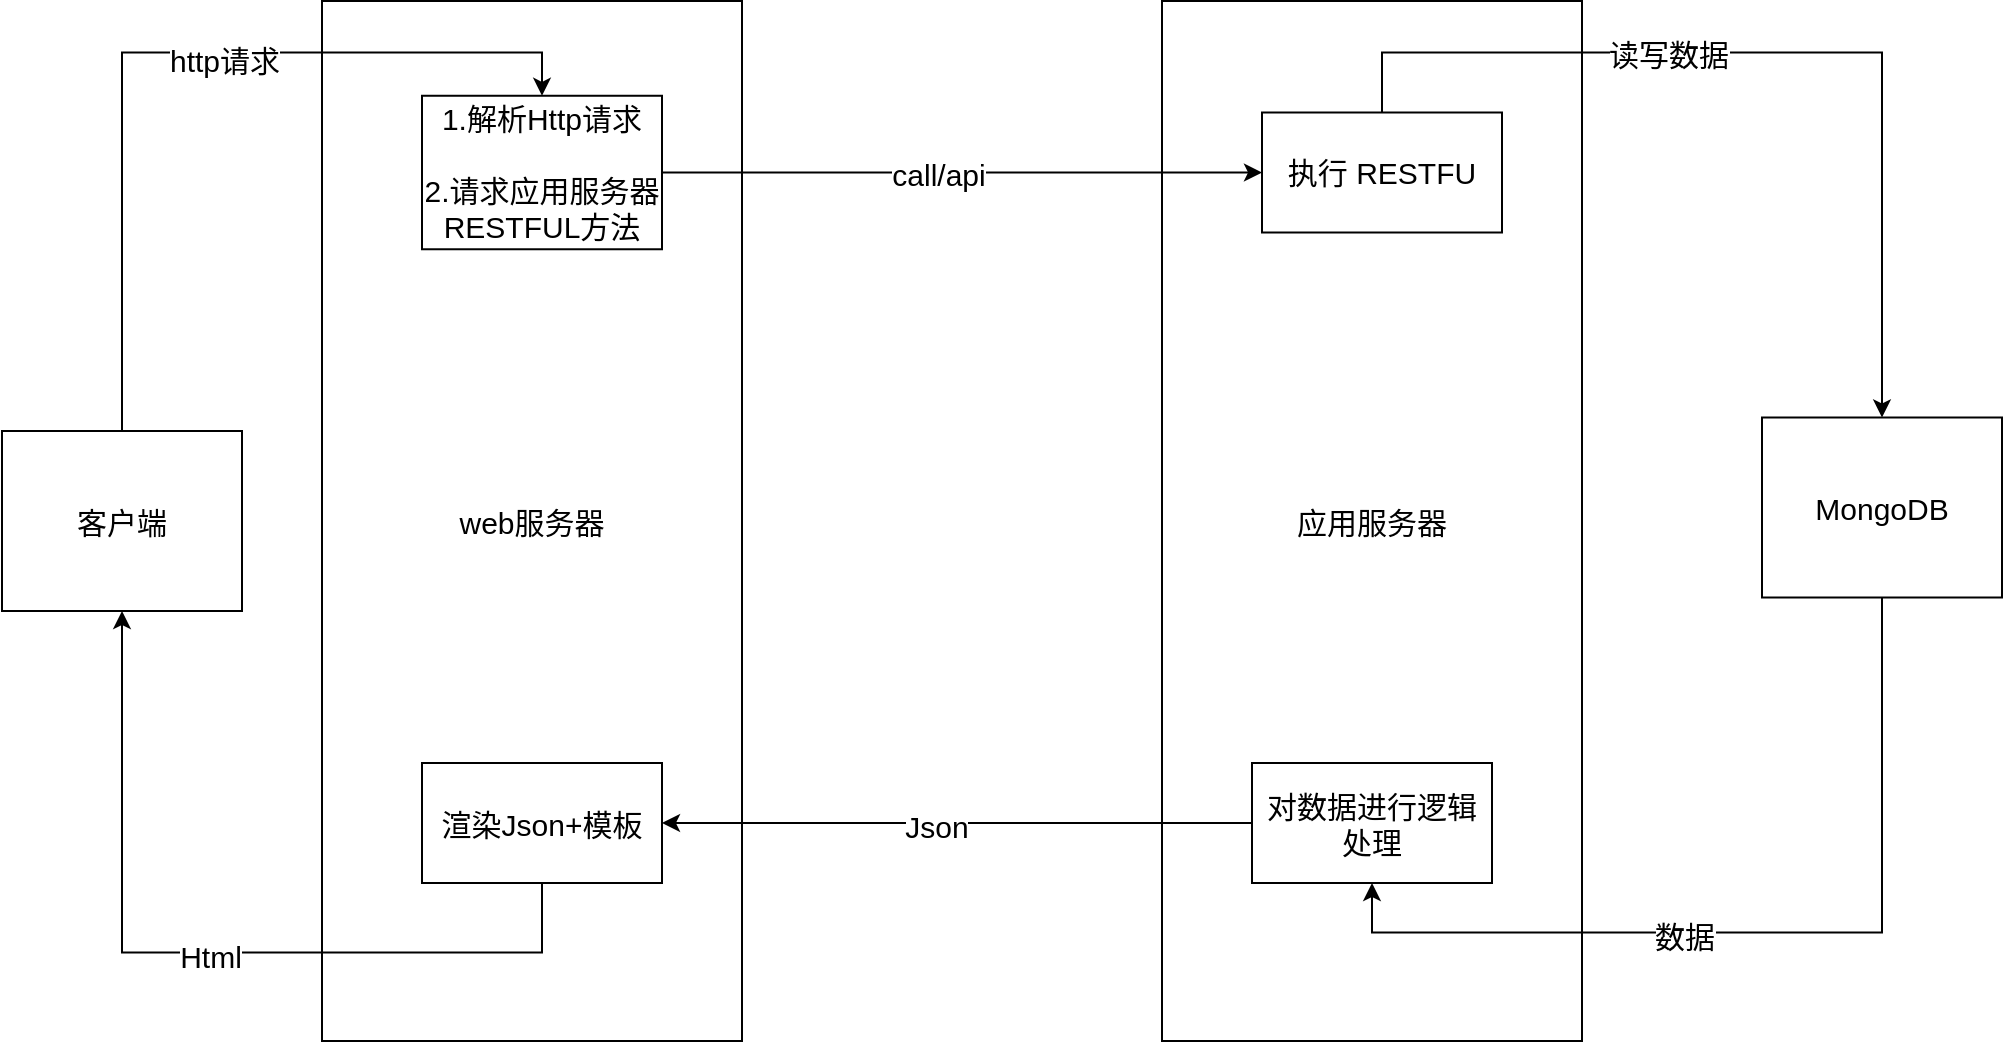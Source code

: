 <mxfile version="24.0.7" type="github">
  <diagram name="第 1 页" id="3jqgVAEYI5AMW_Z4iGE6">
    <mxGraphModel dx="1247" dy="1146" grid="1" gridSize="10" guides="1" tooltips="1" connect="1" arrows="1" fold="1" page="1" pageScale="1" pageWidth="827" pageHeight="1169" math="0" shadow="0">
      <root>
        <mxCell id="0" />
        <mxCell id="1" parent="0" />
        <mxCell id="DbeOD3L4Dj943Ovd567w-1" value="客户端" style="rounded=0;whiteSpace=wrap;html=1;fontSize=15;" vertex="1" parent="1">
          <mxGeometry x="1460" y="282.5" width="120" height="90" as="geometry" />
        </mxCell>
        <mxCell id="DbeOD3L4Dj943Ovd567w-2" value="web服务器" style="rounded=0;whiteSpace=wrap;html=1;fontSize=15;" vertex="1" parent="1">
          <mxGeometry x="1620" y="67.5" width="210" height="520" as="geometry" />
        </mxCell>
        <mxCell id="DbeOD3L4Dj943Ovd567w-3" value="1.解析Http请求&lt;br style=&quot;font-size: 15px;&quot;&gt;&lt;br style=&quot;font-size: 15px;&quot;&gt;2.请求应用服务器&lt;br style=&quot;font-size: 15px;&quot;&gt;RESTFUL方法" style="rounded=0;whiteSpace=wrap;html=1;fontSize=15;" vertex="1" parent="1">
          <mxGeometry x="1670" y="114.88" width="120" height="76.75" as="geometry" />
        </mxCell>
        <mxCell id="DbeOD3L4Dj943Ovd567w-4" value="渲染Json+模板" style="rounded=0;whiteSpace=wrap;html=1;fontSize=15;" vertex="1" parent="1">
          <mxGeometry x="1670" y="448.5" width="120" height="60" as="geometry" />
        </mxCell>
        <mxCell id="DbeOD3L4Dj943Ovd567w-5" value="应用服务器" style="rounded=0;whiteSpace=wrap;html=1;fontSize=15;" vertex="1" parent="1">
          <mxGeometry x="2040" y="67.5" width="210" height="520" as="geometry" />
        </mxCell>
        <mxCell id="DbeOD3L4Dj943Ovd567w-6" value="执行 RESTFU" style="rounded=0;whiteSpace=wrap;html=1;fontSize=15;" vertex="1" parent="1">
          <mxGeometry x="2090" y="123.25" width="120" height="60" as="geometry" />
        </mxCell>
        <mxCell id="DbeOD3L4Dj943Ovd567w-7" value="对数据进行逻辑处理" style="rounded=0;whiteSpace=wrap;html=1;fontSize=15;" vertex="1" parent="1">
          <mxGeometry x="2085" y="448.5" width="120" height="60" as="geometry" />
        </mxCell>
        <mxCell id="DbeOD3L4Dj943Ovd567w-8" value="MongoDB" style="rounded=0;whiteSpace=wrap;html=1;fontSize=15;" vertex="1" parent="1">
          <mxGeometry x="2340" y="275.75" width="120" height="90" as="geometry" />
        </mxCell>
        <mxCell id="DbeOD3L4Dj943Ovd567w-9" value="" style="endArrow=classic;html=1;rounded=0;exitX=0.5;exitY=0;exitDx=0;exitDy=0;entryX=0.5;entryY=0;entryDx=0;entryDy=0;fontSize=15;" edge="1" parent="1" source="DbeOD3L4Dj943Ovd567w-1" target="DbeOD3L4Dj943Ovd567w-3">
          <mxGeometry width="50" height="50" relative="1" as="geometry">
            <mxPoint x="1830" y="323.25" as="sourcePoint" />
            <mxPoint x="1860" y="93.25" as="targetPoint" />
            <Array as="points">
              <mxPoint x="1520" y="93.25" />
              <mxPoint x="1730" y="93.25" />
            </Array>
          </mxGeometry>
        </mxCell>
        <mxCell id="DbeOD3L4Dj943Ovd567w-10" value="http请求" style="edgeLabel;html=1;align=center;verticalAlign=middle;resizable=0;points=[];fontSize=15;" vertex="1" connectable="0" parent="DbeOD3L4Dj943Ovd567w-9">
          <mxGeometry x="0.137" y="-3" relative="1" as="geometry">
            <mxPoint as="offset" />
          </mxGeometry>
        </mxCell>
        <mxCell id="DbeOD3L4Dj943Ovd567w-11" value="" style="endArrow=classic;html=1;rounded=0;exitX=0.5;exitY=1;exitDx=0;exitDy=0;entryX=0.5;entryY=1;entryDx=0;entryDy=0;fontSize=15;" edge="1" parent="1" source="DbeOD3L4Dj943Ovd567w-4" target="DbeOD3L4Dj943Ovd567w-1">
          <mxGeometry width="50" height="50" relative="1" as="geometry">
            <mxPoint x="1830" y="323.25" as="sourcePoint" />
            <mxPoint x="1880" y="273.25" as="targetPoint" />
            <Array as="points">
              <mxPoint x="1730" y="543.25" />
              <mxPoint x="1520" y="543.25" />
            </Array>
          </mxGeometry>
        </mxCell>
        <mxCell id="DbeOD3L4Dj943Ovd567w-12" value="Html" style="edgeLabel;html=1;align=center;verticalAlign=middle;resizable=0;points=[];fontSize=15;" vertex="1" connectable="0" parent="DbeOD3L4Dj943Ovd567w-11">
          <mxGeometry x="-0.027" y="1" relative="1" as="geometry">
            <mxPoint x="1" as="offset" />
          </mxGeometry>
        </mxCell>
        <mxCell id="DbeOD3L4Dj943Ovd567w-13" value="" style="endArrow=classic;html=1;rounded=0;exitX=1;exitY=0.5;exitDx=0;exitDy=0;entryX=0;entryY=0.5;entryDx=0;entryDy=0;fontSize=15;" edge="1" parent="1" source="DbeOD3L4Dj943Ovd567w-3" target="DbeOD3L4Dj943Ovd567w-6">
          <mxGeometry width="50" height="50" relative="1" as="geometry">
            <mxPoint x="1830" y="323.25" as="sourcePoint" />
            <mxPoint x="1880" y="273.25" as="targetPoint" />
          </mxGeometry>
        </mxCell>
        <mxCell id="DbeOD3L4Dj943Ovd567w-14" value="call/api" style="edgeLabel;html=1;align=center;verticalAlign=middle;resizable=0;points=[];fontSize=15;" vertex="1" connectable="0" parent="DbeOD3L4Dj943Ovd567w-13">
          <mxGeometry x="-0.089" relative="1" as="geometry">
            <mxPoint x="1" as="offset" />
          </mxGeometry>
        </mxCell>
        <mxCell id="DbeOD3L4Dj943Ovd567w-15" value="" style="endArrow=classic;html=1;rounded=0;exitX=0;exitY=0.5;exitDx=0;exitDy=0;entryX=1;entryY=0.5;entryDx=0;entryDy=0;fontSize=15;" edge="1" parent="1" source="DbeOD3L4Dj943Ovd567w-7" target="DbeOD3L4Dj943Ovd567w-4">
          <mxGeometry width="50" height="50" relative="1" as="geometry">
            <mxPoint x="1830" y="323.25" as="sourcePoint" />
            <mxPoint x="1880" y="273.25" as="targetPoint" />
          </mxGeometry>
        </mxCell>
        <mxCell id="DbeOD3L4Dj943Ovd567w-16" value="Json" style="edgeLabel;html=1;align=center;verticalAlign=middle;resizable=0;points=[];fontSize=15;" vertex="1" connectable="0" parent="DbeOD3L4Dj943Ovd567w-15">
          <mxGeometry x="0.073" y="1" relative="1" as="geometry">
            <mxPoint as="offset" />
          </mxGeometry>
        </mxCell>
        <mxCell id="DbeOD3L4Dj943Ovd567w-17" value="" style="endArrow=classic;html=1;rounded=0;exitX=0.5;exitY=0;exitDx=0;exitDy=0;entryX=0.5;entryY=0;entryDx=0;entryDy=0;fontSize=15;" edge="1" parent="1" source="DbeOD3L4Dj943Ovd567w-6" target="DbeOD3L4Dj943Ovd567w-8">
          <mxGeometry width="50" height="50" relative="1" as="geometry">
            <mxPoint x="1830" y="323.25" as="sourcePoint" />
            <mxPoint x="1880" y="273.25" as="targetPoint" />
            <Array as="points">
              <mxPoint x="2150" y="93.25" />
              <mxPoint x="2400" y="93.25" />
            </Array>
          </mxGeometry>
        </mxCell>
        <mxCell id="DbeOD3L4Dj943Ovd567w-18" value="读写数据" style="edgeLabel;html=1;align=center;verticalAlign=middle;resizable=0;points=[];fontSize=15;" vertex="1" connectable="0" parent="DbeOD3L4Dj943Ovd567w-17">
          <mxGeometry x="-0.251" relative="1" as="geometry">
            <mxPoint as="offset" />
          </mxGeometry>
        </mxCell>
        <mxCell id="DbeOD3L4Dj943Ovd567w-19" value="" style="endArrow=classic;html=1;rounded=0;entryX=0.5;entryY=1;entryDx=0;entryDy=0;exitX=0.5;exitY=1;exitDx=0;exitDy=0;fontSize=15;" edge="1" parent="1" source="DbeOD3L4Dj943Ovd567w-8" target="DbeOD3L4Dj943Ovd567w-7">
          <mxGeometry width="50" height="50" relative="1" as="geometry">
            <mxPoint x="1945.333" y="403.25" as="sourcePoint" />
            <mxPoint x="1880" y="273.25" as="targetPoint" />
            <Array as="points">
              <mxPoint x="2400" y="533.25" />
              <mxPoint x="2145" y="533.25" />
            </Array>
          </mxGeometry>
        </mxCell>
        <mxCell id="DbeOD3L4Dj943Ovd567w-20" value="数据" style="edgeLabel;html=1;align=center;verticalAlign=middle;resizable=0;points=[];fontSize=15;" vertex="1" connectable="0" parent="DbeOD3L4Dj943Ovd567w-19">
          <mxGeometry x="0.196" y="1" relative="1" as="geometry">
            <mxPoint x="1" as="offset" />
          </mxGeometry>
        </mxCell>
      </root>
    </mxGraphModel>
  </diagram>
</mxfile>
